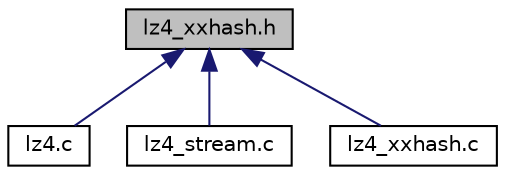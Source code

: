 digraph "lz4_xxhash.h"
{
  edge [fontname="Helvetica",fontsize="10",labelfontname="Helvetica",labelfontsize="10"];
  node [fontname="Helvetica",fontsize="10",shape=record];
  Node3 [label="lz4_xxhash.h",height=0.2,width=0.4,color="black", fillcolor="grey75", style="filled", fontcolor="black"];
  Node3 -> Node4 [dir="back",color="midnightblue",fontsize="10",style="solid",fontname="Helvetica"];
  Node4 [label="lz4.c",height=0.2,width=0.4,color="black", fillcolor="white", style="filled",URL="$lz4_8c.html"];
  Node3 -> Node5 [dir="back",color="midnightblue",fontsize="10",style="solid",fontname="Helvetica"];
  Node5 [label="lz4_stream.c",height=0.2,width=0.4,color="black", fillcolor="white", style="filled",URL="$lz4__stream_8c.html"];
  Node3 -> Node6 [dir="back",color="midnightblue",fontsize="10",style="solid",fontname="Helvetica"];
  Node6 [label="lz4_xxhash.c",height=0.2,width=0.4,color="black", fillcolor="white", style="filled",URL="$lz4__xxhash_8c.html"];
}
